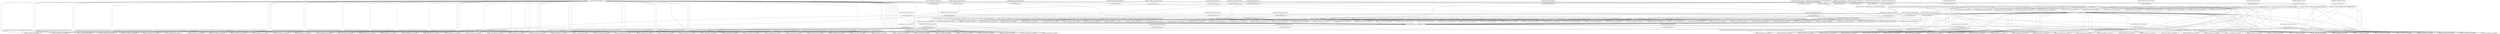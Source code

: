 digraph G {
	1 [label="1:execCode('157.159.68.125',someUser):0",shape=diamond];
	2 [label="2:RULE 2 (remote exploit of a server program):0",shape=ellipse];
	3 [label="3:netAccess('157.159.68.125',tcp,'0'):0",shape=diamond];
	4 [label="4:RULE 5 (multi-hop access):0",shape=ellipse];
	5 [label="5:hacl('157.159.68.75','157.159.68.125',tcp,'0'):1",shape=box];
	6 [label="6:execCode('157.159.68.75',someUser):0",shape=diamond];
	7 [label="7:RULE 2 (remote exploit of a server program):0",shape=ellipse];
	8 [label="8:netAccess('157.159.68.75',tcp,'0'):0",shape=diamond];
	9 [label="9:RULE 5 (multi-hop access):0",shape=ellipse];
	10 [label="10:hacl('157.159.68.125','157.159.68.75',tcp,'0'):1",shape=box];
	11 [label="11:RULE 5 (multi-hop access):0",shape=ellipse];
	12 [label="12:hacl('157.159.68.97','157.159.68.75',tcp,'0'):1",shape=box];
	13 [label="13:execCode('157.159.68.97',someUser):0",shape=diamond];
	14 [label="14:RULE 2 (remote exploit of a server program):0",shape=ellipse];
	15 [label="15:netAccess('157.159.68.97',tcp,'0'):0",shape=diamond];
	16 [label="16:RULE 5 (multi-hop access):0",shape=ellipse];
	17 [label="17:hacl('157.159.68.125','157.159.68.97',tcp,'0'):1",shape=box];
	18 [label="18:RULE 5 (multi-hop access):0",shape=ellipse];
	19 [label="19:hacl('157.159.68.75','157.159.68.97',tcp,'0'):1",shape=box];
	20 [label="20:RULE 6 (direct network access):0",shape=ellipse];
	21 [label="21:hacl(internet,'157.159.68.97',tcp,'0'):1",shape=box];
	22 [label="22:attackerLocated(internet):1",shape=box];
	23 [label="23:networkServiceInfo('157.159.68.97','windows remote_desktop_protocol',tcp,'0',someUser):1",shape=box];
	24 [label="24:vulExists('157.159.68.97','CVE-2012-0002','windows remote_desktop_protocol',remoteExploit,privEscalation):1",shape=box];
	25 [label="25:RULE 2 (remote exploit of a server program):0",shape=ellipse];
	26 [label="26:vulExists('157.159.68.97','CVE-2012-0152','windows remote_desktop_protocol',remoteExploit,privEscalation):1",shape=box];
	27 [label="27:RULE 2 (remote exploit of a server program):0",shape=ellipse];
	28 [label="28:vulExists('157.159.68.97','CVE-2019-0708','windows remote_desktop_protocol',remoteExploit,privEscalation):1",shape=box];
	29 [label="29:RULE 2 (remote exploit of a server program):0",shape=ellipse];
	30 [label="30:vulExists('157.159.68.97','CVE-XXXX-XXXX','windows remote_desktop_protocol',remoteExploit,privEscalation):1",shape=box];
	31 [label="31:RULE 2 (remote exploit of a server program):0",shape=ellipse];
	32 [label="32:networkServiceInfo('157.159.68.97','windows samba',tcp,'0',someUser):1",shape=box];
	33 [label="33:vulExists('157.159.68.97','CVE-XXXX-XXXX','windows samba',remoteExploit,privEscalation):1",shape=box];
	34 [label="34:RULE 2 (remote exploit of a server program):0",shape=ellipse];
	35 [label="35:networkServiceInfo('157.159.68.97',windows,tcp,'0',someUser):1",shape=box];
	36 [label="36:vulExists('157.159.68.97','CVE-2011-0657',windows,remoteExploit,privEscalation):1",shape=box];
	37 [label="37:RULE 2 (remote exploit of a server program):0",shape=ellipse];
	38 [label="38:vulExists('157.159.68.97','CVE-2017-0143',windows,remoteExploit,privEscalation):1",shape=box];
	39 [label="39:RULE 2 (remote exploit of a server program):0",shape=ellipse];
	40 [label="40:vulExists('157.159.68.97','CVE-2017-0144',windows,remoteExploit,privEscalation):1",shape=box];
	41 [label="41:RULE 2 (remote exploit of a server program):0",shape=ellipse];
	42 [label="42:vulExists('157.159.68.97','CVE-2017-0145',windows,remoteExploit,privEscalation):1",shape=box];
	43 [label="43:RULE 2 (remote exploit of a server program):0",shape=ellipse];
	44 [label="44:vulExists('157.159.68.97','CVE-2017-0146',windows,remoteExploit,privEscalation):1",shape=box];
	45 [label="45:RULE 2 (remote exploit of a server program):0",shape=ellipse];
	46 [label="46:vulExists('157.159.68.97','CVE-2017-0147',windows,remoteExploit,privEscalation):1",shape=box];
	47 [label="47:RULE 2 (remote exploit of a server program):0",shape=ellipse];
	48 [label="48:vulExists('157.159.68.97','CVE-2017-0148',windows,remoteExploit,privEscalation):1",shape=box];
	49 [label="49:RULE 2 (remote exploit of a server program):0",shape=ellipse];
	50 [label="50:vulExists('157.159.68.97','CVE-XXXX-XXXX',windows,remoteExploit,privEscalation):1",shape=box];
	51 [label="51:RULE 2 (remote exploit of a server program):0",shape=ellipse];
	52 [label="52:netAccess('157.159.68.97',tcp,'3389'):0",shape=diamond];
	53 [label="53:RULE 5 (multi-hop access):0",shape=ellipse];
	54 [label="54:hacl('157.159.68.125','157.159.68.97',tcp,'3389'):1",shape=box];
	55 [label="55:RULE 5 (multi-hop access):0",shape=ellipse];
	56 [label="56:hacl('157.159.68.75','157.159.68.97',tcp,'3389'):1",shape=box];
	57 [label="57:RULE 6 (direct network access):0",shape=ellipse];
	58 [label="58:hacl(internet,'157.159.68.97',tcp,'3389'):1",shape=box];
	59 [label="59:networkServiceInfo('157.159.68.97','remote_desktop_connection windows_terminal_services_using_rdp',tcp,'3389',someUser):1",shape=box];
	60 [label="60:vulExists('157.159.68.97','CVE-2005-1794','remote_desktop_connection windows_terminal_services_using_rdp',remoteExploit,privEscalation):1",shape=box];
	61 [label="61:RULE 2 (remote exploit of a server program):0",shape=ellipse];
	62 [label="62:networkServiceInfo('157.159.68.97','windows remote_desktop_protocol',tcp,'3389',someUser):1",shape=box];
	63 [label="63:RULE 2 (remote exploit of a server program):0",shape=ellipse];
	64 [label="64:RULE 2 (remote exploit of a server program):0",shape=ellipse];
	65 [label="65:RULE 2 (remote exploit of a server program):0",shape=ellipse];
	66 [label="66:RULE 2 (remote exploit of a server program):0",shape=ellipse];
	67 [label="67:networkServiceInfo('157.159.68.97','windows samba',tcp,'3389',someUser):1",shape=box];
	68 [label="68:RULE 2 (remote exploit of a server program):0",shape=ellipse];
	69 [label="69:networkServiceInfo('157.159.68.97',windows,tcp,'3389',someUser):1",shape=box];
	70 [label="70:RULE 2 (remote exploit of a server program):0",shape=ellipse];
	71 [label="71:RULE 2 (remote exploit of a server program):0",shape=ellipse];
	72 [label="72:RULE 2 (remote exploit of a server program):0",shape=ellipse];
	73 [label="73:RULE 2 (remote exploit of a server program):0",shape=ellipse];
	74 [label="74:RULE 2 (remote exploit of a server program):0",shape=ellipse];
	75 [label="75:RULE 2 (remote exploit of a server program):0",shape=ellipse];
	76 [label="76:RULE 2 (remote exploit of a server program):0",shape=ellipse];
	77 [label="77:RULE 2 (remote exploit of a server program):0",shape=ellipse];
	78 [label="78:netAccess('157.159.68.97',tcp,'445'):0",shape=diamond];
	79 [label="79:RULE 5 (multi-hop access):0",shape=ellipse];
	80 [label="80:hacl('157.159.68.125','157.159.68.97',tcp,'445'):1",shape=box];
	81 [label="81:RULE 5 (multi-hop access):0",shape=ellipse];
	82 [label="82:hacl('157.159.68.75','157.159.68.97',tcp,'445'):1",shape=box];
	83 [label="83:RULE 6 (direct network access):0",shape=ellipse];
	84 [label="84:hacl(internet,'157.159.68.97',tcp,'445'):1",shape=box];
	85 [label="85:networkServiceInfo('157.159.68.97','windows remote_desktop_protocol',tcp,'445',someUser):1",shape=box];
	86 [label="86:RULE 2 (remote exploit of a server program):0",shape=ellipse];
	87 [label="87:RULE 2 (remote exploit of a server program):0",shape=ellipse];
	88 [label="88:RULE 2 (remote exploit of a server program):0",shape=ellipse];
	89 [label="89:RULE 2 (remote exploit of a server program):0",shape=ellipse];
	90 [label="90:networkServiceInfo('157.159.68.97','windows samba',tcp,'445',someUser):1",shape=box];
	91 [label="91:RULE 2 (remote exploit of a server program):0",shape=ellipse];
	92 [label="92:networkServiceInfo('157.159.68.97',windows,tcp,'445',someUser):1",shape=box];
	93 [label="93:RULE 2 (remote exploit of a server program):0",shape=ellipse];
	94 [label="94:RULE 2 (remote exploit of a server program):0",shape=ellipse];
	95 [label="95:RULE 2 (remote exploit of a server program):0",shape=ellipse];
	96 [label="96:RULE 2 (remote exploit of a server program):0",shape=ellipse];
	97 [label="97:RULE 2 (remote exploit of a server program):0",shape=ellipse];
	98 [label="98:RULE 2 (remote exploit of a server program):0",shape=ellipse];
	99 [label="99:RULE 2 (remote exploit of a server program):0",shape=ellipse];
	100 [label="100:RULE 2 (remote exploit of a server program):0",shape=ellipse];
	101 [label="101:netAccess('157.159.68.97',udp,'5355'):0",shape=diamond];
	102 [label="102:RULE 5 (multi-hop access):0",shape=ellipse];
	103 [label="103:hacl('157.159.68.125','157.159.68.97',udp,'5355'):1",shape=box];
	104 [label="104:RULE 5 (multi-hop access):0",shape=ellipse];
	105 [label="105:hacl('157.159.68.75','157.159.68.97',udp,'5355'):1",shape=box];
	106 [label="106:RULE 6 (direct network access):0",shape=ellipse];
	107 [label="107:hacl(internet,'157.159.68.97',udp,'5355'):1",shape=box];
	108 [label="108:networkServiceInfo('157.159.68.97',windows,udp,'5355',someUser):1",shape=box];
	109 [label="109:RULE 2 (remote exploit of a server program):0",shape=ellipse];
	110 [label="110:RULE 2 (remote exploit of a server program):0",shape=ellipse];
	111 [label="111:RULE 2 (remote exploit of a server program):0",shape=ellipse];
	112 [label="112:RULE 2 (remote exploit of a server program):0",shape=ellipse];
	113 [label="113:RULE 2 (remote exploit of a server program):0",shape=ellipse];
	114 [label="114:RULE 2 (remote exploit of a server program):0",shape=ellipse];
	115 [label="115:RULE 2 (remote exploit of a server program):0",shape=ellipse];
	116 [label="116:RULE 6 (direct network access):0",shape=ellipse];
	117 [label="117:hacl(internet,'157.159.68.75',tcp,'0'):1",shape=box];
	118 [label="118:networkServiceInfo('157.159.68.75','windows remote_desktop_protocol',tcp,'0',someUser):1",shape=box];
	119 [label="119:vulExists('157.159.68.75','CVE-2012-0002','windows remote_desktop_protocol',remoteExploit,privEscalation):1",shape=box];
	120 [label="120:RULE 2 (remote exploit of a server program):0",shape=ellipse];
	121 [label="121:vulExists('157.159.68.75','CVE-2012-0152','windows remote_desktop_protocol',remoteExploit,privEscalation):1",shape=box];
	122 [label="122:RULE 2 (remote exploit of a server program):0",shape=ellipse];
	123 [label="123:vulExists('157.159.68.75','CVE-2019-0708','windows remote_desktop_protocol',remoteExploit,privEscalation):1",shape=box];
	124 [label="124:RULE 2 (remote exploit of a server program):0",shape=ellipse];
	125 [label="125:vulExists('157.159.68.75','CVE-XXXX-XXXX','windows remote_desktop_protocol',remoteExploit,privEscalation):1",shape=box];
	126 [label="126:RULE 2 (remote exploit of a server program):0",shape=ellipse];
	127 [label="127:networkServiceInfo('157.159.68.75','windows samba',tcp,'0',someUser):1",shape=box];
	128 [label="128:vulExists('157.159.68.75','CVE-XXXX-XXXX','windows samba',remoteExploit,privEscalation):1",shape=box];
	129 [label="129:RULE 2 (remote exploit of a server program):0",shape=ellipse];
	130 [label="130:networkServiceInfo('157.159.68.75',windows,tcp,'0',someUser):1",shape=box];
	131 [label="131:vulExists('157.159.68.75','CVE-2011-0657',windows,remoteExploit,privEscalation):1",shape=box];
	132 [label="132:RULE 2 (remote exploit of a server program):0",shape=ellipse];
	133 [label="133:vulExists('157.159.68.75','CVE-2017-0143',windows,remoteExploit,privEscalation):1",shape=box];
	134 [label="134:RULE 2 (remote exploit of a server program):0",shape=ellipse];
	135 [label="135:vulExists('157.159.68.75','CVE-2017-0144',windows,remoteExploit,privEscalation):1",shape=box];
	136 [label="136:RULE 2 (remote exploit of a server program):0",shape=ellipse];
	137 [label="137:vulExists('157.159.68.75','CVE-2017-0145',windows,remoteExploit,privEscalation):1",shape=box];
	138 [label="138:RULE 2 (remote exploit of a server program):0",shape=ellipse];
	139 [label="139:vulExists('157.159.68.75','CVE-2017-0146',windows,remoteExploit,privEscalation):1",shape=box];
	140 [label="140:RULE 2 (remote exploit of a server program):0",shape=ellipse];
	141 [label="141:vulExists('157.159.68.75','CVE-2017-0147',windows,remoteExploit,privEscalation):1",shape=box];
	142 [label="142:RULE 2 (remote exploit of a server program):0",shape=ellipse];
	143 [label="143:vulExists('157.159.68.75','CVE-2017-0148',windows,remoteExploit,privEscalation):1",shape=box];
	144 [label="144:RULE 2 (remote exploit of a server program):0",shape=ellipse];
	145 [label="145:vulExists('157.159.68.75','CVE-XXXX-XXXX',windows,remoteExploit,privEscalation):1",shape=box];
	146 [label="146:RULE 2 (remote exploit of a server program):0",shape=ellipse];
	147 [label="147:netAccess('157.159.68.75',tcp,'3389'):0",shape=diamond];
	148 [label="148:RULE 5 (multi-hop access):0",shape=ellipse];
	149 [label="149:hacl('157.159.68.125','157.159.68.75',tcp,'3389'):1",shape=box];
	150 [label="150:RULE 5 (multi-hop access):0",shape=ellipse];
	151 [label="151:hacl('157.159.68.97','157.159.68.75',tcp,'3389'):1",shape=box];
	152 [label="152:RULE 6 (direct network access):0",shape=ellipse];
	153 [label="153:hacl(internet,'157.159.68.75',tcp,'3389'):1",shape=box];
	154 [label="154:networkServiceInfo('157.159.68.75','remote_desktop_connection windows_terminal_services_using_rdp',tcp,'3389',someUser):1",shape=box];
	155 [label="155:vulExists('157.159.68.75','CVE-2005-1794','remote_desktop_connection windows_terminal_services_using_rdp',remoteExploit,privEscalation):1",shape=box];
	156 [label="156:RULE 2 (remote exploit of a server program):0",shape=ellipse];
	157 [label="157:networkServiceInfo('157.159.68.75','windows remote_desktop_protocol',tcp,'3389',someUser):1",shape=box];
	158 [label="158:RULE 2 (remote exploit of a server program):0",shape=ellipse];
	159 [label="159:RULE 2 (remote exploit of a server program):0",shape=ellipse];
	160 [label="160:RULE 2 (remote exploit of a server program):0",shape=ellipse];
	161 [label="161:RULE 2 (remote exploit of a server program):0",shape=ellipse];
	162 [label="162:networkServiceInfo('157.159.68.75','windows samba',tcp,'3389',someUser):1",shape=box];
	163 [label="163:RULE 2 (remote exploit of a server program):0",shape=ellipse];
	164 [label="164:networkServiceInfo('157.159.68.75',windows,tcp,'3389',someUser):1",shape=box];
	165 [label="165:RULE 2 (remote exploit of a server program):0",shape=ellipse];
	166 [label="166:RULE 2 (remote exploit of a server program):0",shape=ellipse];
	167 [label="167:RULE 2 (remote exploit of a server program):0",shape=ellipse];
	168 [label="168:RULE 2 (remote exploit of a server program):0",shape=ellipse];
	169 [label="169:RULE 2 (remote exploit of a server program):0",shape=ellipse];
	170 [label="170:RULE 2 (remote exploit of a server program):0",shape=ellipse];
	171 [label="171:RULE 2 (remote exploit of a server program):0",shape=ellipse];
	172 [label="172:RULE 2 (remote exploit of a server program):0",shape=ellipse];
	173 [label="173:netAccess('157.159.68.75',tcp,'445'):0",shape=diamond];
	174 [label="174:RULE 5 (multi-hop access):0",shape=ellipse];
	175 [label="175:hacl('157.159.68.125','157.159.68.75',tcp,'445'):1",shape=box];
	176 [label="176:RULE 5 (multi-hop access):0",shape=ellipse];
	177 [label="177:hacl('157.159.68.97','157.159.68.75',tcp,'445'):1",shape=box];
	178 [label="178:RULE 6 (direct network access):0",shape=ellipse];
	179 [label="179:hacl(internet,'157.159.68.75',tcp,'445'):1",shape=box];
	180 [label="180:networkServiceInfo('157.159.68.75','windows remote_desktop_protocol',tcp,'445',someUser):1",shape=box];
	181 [label="181:RULE 2 (remote exploit of a server program):0",shape=ellipse];
	182 [label="182:RULE 2 (remote exploit of a server program):0",shape=ellipse];
	183 [label="183:RULE 2 (remote exploit of a server program):0",shape=ellipse];
	184 [label="184:RULE 2 (remote exploit of a server program):0",shape=ellipse];
	185 [label="185:networkServiceInfo('157.159.68.75','windows samba',tcp,'445',someUser):1",shape=box];
	186 [label="186:RULE 2 (remote exploit of a server program):0",shape=ellipse];
	187 [label="187:networkServiceInfo('157.159.68.75',windows,tcp,'445',someUser):1",shape=box];
	188 [label="188:RULE 2 (remote exploit of a server program):0",shape=ellipse];
	189 [label="189:RULE 2 (remote exploit of a server program):0",shape=ellipse];
	190 [label="190:RULE 2 (remote exploit of a server program):0",shape=ellipse];
	191 [label="191:RULE 2 (remote exploit of a server program):0",shape=ellipse];
	192 [label="192:RULE 2 (remote exploit of a server program):0",shape=ellipse];
	193 [label="193:RULE 2 (remote exploit of a server program):0",shape=ellipse];
	194 [label="194:RULE 2 (remote exploit of a server program):0",shape=ellipse];
	195 [label="195:RULE 2 (remote exploit of a server program):0",shape=ellipse];
	196 [label="196:netAccess('157.159.68.75',udp,'5355'):0",shape=diamond];
	197 [label="197:RULE 5 (multi-hop access):0",shape=ellipse];
	198 [label="198:hacl('157.159.68.125','157.159.68.75',udp,'5355'):1",shape=box];
	199 [label="199:RULE 5 (multi-hop access):0",shape=ellipse];
	200 [label="200:hacl('157.159.68.97','157.159.68.75',udp,'5355'):1",shape=box];
	201 [label="201:RULE 6 (direct network access):0",shape=ellipse];
	202 [label="202:hacl(internet,'157.159.68.75',udp,'5355'):1",shape=box];
	203 [label="203:networkServiceInfo('157.159.68.75',windows,udp,'5355',someUser):1",shape=box];
	204 [label="204:RULE 2 (remote exploit of a server program):0",shape=ellipse];
	205 [label="205:RULE 2 (remote exploit of a server program):0",shape=ellipse];
	206 [label="206:RULE 2 (remote exploit of a server program):0",shape=ellipse];
	207 [label="207:RULE 2 (remote exploit of a server program):0",shape=ellipse];
	208 [label="208:RULE 2 (remote exploit of a server program):0",shape=ellipse];
	209 [label="209:RULE 2 (remote exploit of a server program):0",shape=ellipse];
	210 [label="210:RULE 2 (remote exploit of a server program):0",shape=ellipse];
	211 [label="211:RULE 5 (multi-hop access):0",shape=ellipse];
	212 [label="212:hacl('157.159.68.97','157.159.68.125',tcp,'0'):1",shape=box];
	213 [label="213:RULE 6 (direct network access):0",shape=ellipse];
	214 [label="214:hacl(internet,'157.159.68.125',tcp,'0'):1",shape=box];
	215 [label="215:networkServiceInfo('157.159.68.125','windows remote_desktop_protocol',tcp,'0',someUser):1",shape=box];
	216 [label="216:vulExists('157.159.68.125','CVE-2012-0002','windows remote_desktop_protocol',remoteExploit,privEscalation):1",shape=box];
	217 [label="217:RULE 2 (remote exploit of a server program):0",shape=ellipse];
	218 [label="218:vulExists('157.159.68.125','CVE-2012-0152','windows remote_desktop_protocol',remoteExploit,privEscalation):1",shape=box];
	219 [label="219:RULE 2 (remote exploit of a server program):0",shape=ellipse];
	220 [label="220:vulExists('157.159.68.125','CVE-2019-0708','windows remote_desktop_protocol',remoteExploit,privEscalation):1",shape=box];
	221 [label="221:RULE 2 (remote exploit of a server program):0",shape=ellipse];
	222 [label="222:vulExists('157.159.68.125','CVE-XXXX-XXXX','windows remote_desktop_protocol',remoteExploit,privEscalation):1",shape=box];
	223 [label="223:RULE 2 (remote exploit of a server program):0",shape=ellipse];
	224 [label="224:networkServiceInfo('157.159.68.125','windows samba',tcp,'0',someUser):1",shape=box];
	225 [label="225:vulExists('157.159.68.125','CVE-XXXX-XXXX','windows samba',remoteExploit,privEscalation):1",shape=box];
	226 [label="226:RULE 2 (remote exploit of a server program):0",shape=ellipse];
	227 [label="227:networkServiceInfo('157.159.68.125',windows,tcp,'0',someUser):1",shape=box];
	228 [label="228:vulExists('157.159.68.125','CVE-2011-0657',windows,remoteExploit,privEscalation):1",shape=box];
	229 [label="229:RULE 2 (remote exploit of a server program):0",shape=ellipse];
	230 [label="230:vulExists('157.159.68.125','CVE-2017-0143',windows,remoteExploit,privEscalation):1",shape=box];
	231 [label="231:RULE 2 (remote exploit of a server program):0",shape=ellipse];
	232 [label="232:vulExists('157.159.68.125','CVE-2017-0144',windows,remoteExploit,privEscalation):1",shape=box];
	233 [label="233:RULE 2 (remote exploit of a server program):0",shape=ellipse];
	234 [label="234:vulExists('157.159.68.125','CVE-2017-0145',windows,remoteExploit,privEscalation):1",shape=box];
	235 [label="235:RULE 2 (remote exploit of a server program):0",shape=ellipse];
	236 [label="236:vulExists('157.159.68.125','CVE-2017-0146',windows,remoteExploit,privEscalation):1",shape=box];
	237 [label="237:RULE 2 (remote exploit of a server program):0",shape=ellipse];
	238 [label="238:vulExists('157.159.68.125','CVE-2017-0147',windows,remoteExploit,privEscalation):1",shape=box];
	239 [label="239:RULE 2 (remote exploit of a server program):0",shape=ellipse];
	240 [label="240:vulExists('157.159.68.125','CVE-2017-0148',windows,remoteExploit,privEscalation):1",shape=box];
	241 [label="241:RULE 2 (remote exploit of a server program):0",shape=ellipse];
	242 [label="242:vulExists('157.159.68.125','CVE-XXXX-XXXX',windows,remoteExploit,privEscalation):1",shape=box];
	243 [label="243:RULE 2 (remote exploit of a server program):0",shape=ellipse];
	244 [label="244:netAccess('157.159.68.125',tcp,'3389'):0",shape=diamond];
	245 [label="245:RULE 5 (multi-hop access):0",shape=ellipse];
	246 [label="246:hacl('157.159.68.75','157.159.68.125',tcp,'3389'):1",shape=box];
	247 [label="247:RULE 5 (multi-hop access):0",shape=ellipse];
	248 [label="248:hacl('157.159.68.97','157.159.68.125',tcp,'3389'):1",shape=box];
	249 [label="249:RULE 6 (direct network access):0",shape=ellipse];
	250 [label="250:hacl(internet,'157.159.68.125',tcp,'3389'):1",shape=box];
	251 [label="251:networkServiceInfo('157.159.68.125','remote_desktop_connection windows_terminal_services_using_rdp',tcp,'3389',someUser):1",shape=box];
	252 [label="252:vulExists('157.159.68.125','CVE-2005-1794','remote_desktop_connection windows_terminal_services_using_rdp',remoteExploit,privEscalation):1",shape=box];
	253 [label="253:RULE 2 (remote exploit of a server program):0",shape=ellipse];
	254 [label="254:networkServiceInfo('157.159.68.125','windows remote_desktop_protocol',tcp,'3389',someUser):1",shape=box];
	255 [label="255:RULE 2 (remote exploit of a server program):0",shape=ellipse];
	256 [label="256:RULE 2 (remote exploit of a server program):0",shape=ellipse];
	257 [label="257:RULE 2 (remote exploit of a server program):0",shape=ellipse];
	258 [label="258:RULE 2 (remote exploit of a server program):0",shape=ellipse];
	259 [label="259:networkServiceInfo('157.159.68.125','windows samba',tcp,'3389',someUser):1",shape=box];
	260 [label="260:RULE 2 (remote exploit of a server program):0",shape=ellipse];
	261 [label="261:networkServiceInfo('157.159.68.125',windows,tcp,'3389',someUser):1",shape=box];
	262 [label="262:RULE 2 (remote exploit of a server program):0",shape=ellipse];
	263 [label="263:RULE 2 (remote exploit of a server program):0",shape=ellipse];
	264 [label="264:RULE 2 (remote exploit of a server program):0",shape=ellipse];
	265 [label="265:RULE 2 (remote exploit of a server program):0",shape=ellipse];
	266 [label="266:RULE 2 (remote exploit of a server program):0",shape=ellipse];
	267 [label="267:RULE 2 (remote exploit of a server program):0",shape=ellipse];
	268 [label="268:RULE 2 (remote exploit of a server program):0",shape=ellipse];
	269 [label="269:RULE 2 (remote exploit of a server program):0",shape=ellipse];
	270 [label="270:netAccess('157.159.68.125',tcp,'445'):0",shape=diamond];
	271 [label="271:RULE 5 (multi-hop access):0",shape=ellipse];
	272 [label="272:hacl('157.159.68.75','157.159.68.125',tcp,'445'):1",shape=box];
	273 [label="273:RULE 5 (multi-hop access):0",shape=ellipse];
	274 [label="274:hacl('157.159.68.97','157.159.68.125',tcp,'445'):1",shape=box];
	275 [label="275:RULE 6 (direct network access):0",shape=ellipse];
	276 [label="276:hacl(internet,'157.159.68.125',tcp,'445'):1",shape=box];
	277 [label="277:networkServiceInfo('157.159.68.125','windows remote_desktop_protocol',tcp,'445',someUser):1",shape=box];
	278 [label="278:RULE 2 (remote exploit of a server program):0",shape=ellipse];
	279 [label="279:RULE 2 (remote exploit of a server program):0",shape=ellipse];
	280 [label="280:RULE 2 (remote exploit of a server program):0",shape=ellipse];
	281 [label="281:RULE 2 (remote exploit of a server program):0",shape=ellipse];
	282 [label="282:networkServiceInfo('157.159.68.125','windows samba',tcp,'445',someUser):1",shape=box];
	283 [label="283:RULE 2 (remote exploit of a server program):0",shape=ellipse];
	284 [label="284:networkServiceInfo('157.159.68.125',windows,tcp,'445',someUser):1",shape=box];
	285 [label="285:RULE 2 (remote exploit of a server program):0",shape=ellipse];
	286 [label="286:RULE 2 (remote exploit of a server program):0",shape=ellipse];
	287 [label="287:RULE 2 (remote exploit of a server program):0",shape=ellipse];
	288 [label="288:RULE 2 (remote exploit of a server program):0",shape=ellipse];
	289 [label="289:RULE 2 (remote exploit of a server program):0",shape=ellipse];
	290 [label="290:RULE 2 (remote exploit of a server program):0",shape=ellipse];
	291 [label="291:RULE 2 (remote exploit of a server program):0",shape=ellipse];
	292 [label="292:RULE 2 (remote exploit of a server program):0",shape=ellipse];
	293 [label="293:netAccess('157.159.68.125',udp,'5355'):0",shape=diamond];
	294 [label="294:RULE 5 (multi-hop access):0",shape=ellipse];
	295 [label="295:hacl('157.159.68.75','157.159.68.125',udp,'5355'):1",shape=box];
	296 [label="296:RULE 5 (multi-hop access):0",shape=ellipse];
	297 [label="297:hacl('157.159.68.97','157.159.68.125',udp,'5355'):1",shape=box];
	298 [label="298:RULE 6 (direct network access):0",shape=ellipse];
	299 [label="299:hacl(internet,'157.159.68.125',udp,'5355'):1",shape=box];
	300 [label="300:networkServiceInfo('157.159.68.125',windows,udp,'5355',someUser):1",shape=box];
	301 [label="301:RULE 2 (remote exploit of a server program):0",shape=ellipse];
	302 [label="302:RULE 2 (remote exploit of a server program):0",shape=ellipse];
	303 [label="303:RULE 2 (remote exploit of a server program):0",shape=ellipse];
	304 [label="304:RULE 2 (remote exploit of a server program):0",shape=ellipse];
	305 [label="305:RULE 2 (remote exploit of a server program):0",shape=ellipse];
	306 [label="306:RULE 2 (remote exploit of a server program):0",shape=ellipse];
	307 [label="307:RULE 2 (remote exploit of a server program):0",shape=ellipse];
	5 -> 	4;
	10 -> 	9;
	1 -> 	9;
	9 -> 	8;
	12 -> 	11;
	17 -> 	16;
	1 -> 	16;
	16 -> 	15;
	19 -> 	18;
	6 -> 	18;
	18 -> 	15;
	21 -> 	20;
	22 -> 	20;
	20 -> 	15;
	15 -> 	14;
	23 -> 	14;
	24 -> 	14;
	14 -> 	13;
	15 -> 	25;
	23 -> 	25;
	26 -> 	25;
	25 -> 	13;
	15 -> 	27;
	23 -> 	27;
	28 -> 	27;
	27 -> 	13;
	15 -> 	29;
	23 -> 	29;
	30 -> 	29;
	29 -> 	13;
	15 -> 	31;
	32 -> 	31;
	33 -> 	31;
	31 -> 	13;
	15 -> 	34;
	35 -> 	34;
	36 -> 	34;
	34 -> 	13;
	15 -> 	37;
	35 -> 	37;
	38 -> 	37;
	37 -> 	13;
	15 -> 	39;
	35 -> 	39;
	40 -> 	39;
	39 -> 	13;
	15 -> 	41;
	35 -> 	41;
	42 -> 	41;
	41 -> 	13;
	15 -> 	43;
	35 -> 	43;
	44 -> 	43;
	43 -> 	13;
	15 -> 	45;
	35 -> 	45;
	46 -> 	45;
	45 -> 	13;
	15 -> 	47;
	35 -> 	47;
	48 -> 	47;
	47 -> 	13;
	15 -> 	49;
	35 -> 	49;
	50 -> 	49;
	49 -> 	13;
	54 -> 	53;
	1 -> 	53;
	53 -> 	52;
	56 -> 	55;
	6 -> 	55;
	55 -> 	52;
	58 -> 	57;
	22 -> 	57;
	57 -> 	52;
	52 -> 	51;
	59 -> 	51;
	60 -> 	51;
	51 -> 	13;
	52 -> 	61;
	62 -> 	61;
	24 -> 	61;
	61 -> 	13;
	52 -> 	63;
	62 -> 	63;
	26 -> 	63;
	63 -> 	13;
	52 -> 	64;
	62 -> 	64;
	28 -> 	64;
	64 -> 	13;
	52 -> 	65;
	62 -> 	65;
	30 -> 	65;
	65 -> 	13;
	52 -> 	66;
	67 -> 	66;
	33 -> 	66;
	66 -> 	13;
	52 -> 	68;
	69 -> 	68;
	36 -> 	68;
	68 -> 	13;
	52 -> 	70;
	69 -> 	70;
	38 -> 	70;
	70 -> 	13;
	52 -> 	71;
	69 -> 	71;
	40 -> 	71;
	71 -> 	13;
	52 -> 	72;
	69 -> 	72;
	42 -> 	72;
	72 -> 	13;
	52 -> 	73;
	69 -> 	73;
	44 -> 	73;
	73 -> 	13;
	52 -> 	74;
	69 -> 	74;
	46 -> 	74;
	74 -> 	13;
	52 -> 	75;
	69 -> 	75;
	48 -> 	75;
	75 -> 	13;
	52 -> 	76;
	69 -> 	76;
	50 -> 	76;
	76 -> 	13;
	80 -> 	79;
	1 -> 	79;
	79 -> 	78;
	82 -> 	81;
	6 -> 	81;
	81 -> 	78;
	84 -> 	83;
	22 -> 	83;
	83 -> 	78;
	78 -> 	77;
	85 -> 	77;
	24 -> 	77;
	77 -> 	13;
	78 -> 	86;
	85 -> 	86;
	26 -> 	86;
	86 -> 	13;
	78 -> 	87;
	85 -> 	87;
	28 -> 	87;
	87 -> 	13;
	78 -> 	88;
	85 -> 	88;
	30 -> 	88;
	88 -> 	13;
	78 -> 	89;
	90 -> 	89;
	33 -> 	89;
	89 -> 	13;
	78 -> 	91;
	92 -> 	91;
	36 -> 	91;
	91 -> 	13;
	78 -> 	93;
	92 -> 	93;
	38 -> 	93;
	93 -> 	13;
	78 -> 	94;
	92 -> 	94;
	40 -> 	94;
	94 -> 	13;
	78 -> 	95;
	92 -> 	95;
	42 -> 	95;
	95 -> 	13;
	78 -> 	96;
	92 -> 	96;
	44 -> 	96;
	96 -> 	13;
	78 -> 	97;
	92 -> 	97;
	46 -> 	97;
	97 -> 	13;
	78 -> 	98;
	92 -> 	98;
	48 -> 	98;
	98 -> 	13;
	78 -> 	99;
	92 -> 	99;
	50 -> 	99;
	99 -> 	13;
	103 -> 	102;
	1 -> 	102;
	102 -> 	101;
	105 -> 	104;
	6 -> 	104;
	104 -> 	101;
	107 -> 	106;
	22 -> 	106;
	106 -> 	101;
	101 -> 	100;
	108 -> 	100;
	36 -> 	100;
	100 -> 	13;
	101 -> 	109;
	108 -> 	109;
	38 -> 	109;
	109 -> 	13;
	101 -> 	110;
	108 -> 	110;
	40 -> 	110;
	110 -> 	13;
	101 -> 	111;
	108 -> 	111;
	42 -> 	111;
	111 -> 	13;
	101 -> 	112;
	108 -> 	112;
	44 -> 	112;
	112 -> 	13;
	101 -> 	113;
	108 -> 	113;
	46 -> 	113;
	113 -> 	13;
	101 -> 	114;
	108 -> 	114;
	48 -> 	114;
	114 -> 	13;
	101 -> 	115;
	108 -> 	115;
	50 -> 	115;
	115 -> 	13;
	13 -> 	11;
	11 -> 	8;
	117 -> 	116;
	22 -> 	116;
	116 -> 	8;
	8 -> 	7;
	118 -> 	7;
	119 -> 	7;
	7 -> 	6;
	8 -> 	120;
	118 -> 	120;
	121 -> 	120;
	120 -> 	6;
	8 -> 	122;
	118 -> 	122;
	123 -> 	122;
	122 -> 	6;
	8 -> 	124;
	118 -> 	124;
	125 -> 	124;
	124 -> 	6;
	8 -> 	126;
	127 -> 	126;
	128 -> 	126;
	126 -> 	6;
	8 -> 	129;
	130 -> 	129;
	131 -> 	129;
	129 -> 	6;
	8 -> 	132;
	130 -> 	132;
	133 -> 	132;
	132 -> 	6;
	8 -> 	134;
	130 -> 	134;
	135 -> 	134;
	134 -> 	6;
	8 -> 	136;
	130 -> 	136;
	137 -> 	136;
	136 -> 	6;
	8 -> 	138;
	130 -> 	138;
	139 -> 	138;
	138 -> 	6;
	8 -> 	140;
	130 -> 	140;
	141 -> 	140;
	140 -> 	6;
	8 -> 	142;
	130 -> 	142;
	143 -> 	142;
	142 -> 	6;
	8 -> 	144;
	130 -> 	144;
	145 -> 	144;
	144 -> 	6;
	149 -> 	148;
	1 -> 	148;
	148 -> 	147;
	151 -> 	150;
	13 -> 	150;
	150 -> 	147;
	153 -> 	152;
	22 -> 	152;
	152 -> 	147;
	147 -> 	146;
	154 -> 	146;
	155 -> 	146;
	146 -> 	6;
	147 -> 	156;
	157 -> 	156;
	119 -> 	156;
	156 -> 	6;
	147 -> 	158;
	157 -> 	158;
	121 -> 	158;
	158 -> 	6;
	147 -> 	159;
	157 -> 	159;
	123 -> 	159;
	159 -> 	6;
	147 -> 	160;
	157 -> 	160;
	125 -> 	160;
	160 -> 	6;
	147 -> 	161;
	162 -> 	161;
	128 -> 	161;
	161 -> 	6;
	147 -> 	163;
	164 -> 	163;
	131 -> 	163;
	163 -> 	6;
	147 -> 	165;
	164 -> 	165;
	133 -> 	165;
	165 -> 	6;
	147 -> 	166;
	164 -> 	166;
	135 -> 	166;
	166 -> 	6;
	147 -> 	167;
	164 -> 	167;
	137 -> 	167;
	167 -> 	6;
	147 -> 	168;
	164 -> 	168;
	139 -> 	168;
	168 -> 	6;
	147 -> 	169;
	164 -> 	169;
	141 -> 	169;
	169 -> 	6;
	147 -> 	170;
	164 -> 	170;
	143 -> 	170;
	170 -> 	6;
	147 -> 	171;
	164 -> 	171;
	145 -> 	171;
	171 -> 	6;
	175 -> 	174;
	1 -> 	174;
	174 -> 	173;
	177 -> 	176;
	13 -> 	176;
	176 -> 	173;
	179 -> 	178;
	22 -> 	178;
	178 -> 	173;
	173 -> 	172;
	180 -> 	172;
	119 -> 	172;
	172 -> 	6;
	173 -> 	181;
	180 -> 	181;
	121 -> 	181;
	181 -> 	6;
	173 -> 	182;
	180 -> 	182;
	123 -> 	182;
	182 -> 	6;
	173 -> 	183;
	180 -> 	183;
	125 -> 	183;
	183 -> 	6;
	173 -> 	184;
	185 -> 	184;
	128 -> 	184;
	184 -> 	6;
	173 -> 	186;
	187 -> 	186;
	131 -> 	186;
	186 -> 	6;
	173 -> 	188;
	187 -> 	188;
	133 -> 	188;
	188 -> 	6;
	173 -> 	189;
	187 -> 	189;
	135 -> 	189;
	189 -> 	6;
	173 -> 	190;
	187 -> 	190;
	137 -> 	190;
	190 -> 	6;
	173 -> 	191;
	187 -> 	191;
	139 -> 	191;
	191 -> 	6;
	173 -> 	192;
	187 -> 	192;
	141 -> 	192;
	192 -> 	6;
	173 -> 	193;
	187 -> 	193;
	143 -> 	193;
	193 -> 	6;
	173 -> 	194;
	187 -> 	194;
	145 -> 	194;
	194 -> 	6;
	198 -> 	197;
	1 -> 	197;
	197 -> 	196;
	200 -> 	199;
	13 -> 	199;
	199 -> 	196;
	202 -> 	201;
	22 -> 	201;
	201 -> 	196;
	196 -> 	195;
	203 -> 	195;
	131 -> 	195;
	195 -> 	6;
	196 -> 	204;
	203 -> 	204;
	133 -> 	204;
	204 -> 	6;
	196 -> 	205;
	203 -> 	205;
	135 -> 	205;
	205 -> 	6;
	196 -> 	206;
	203 -> 	206;
	137 -> 	206;
	206 -> 	6;
	196 -> 	207;
	203 -> 	207;
	139 -> 	207;
	207 -> 	6;
	196 -> 	208;
	203 -> 	208;
	141 -> 	208;
	208 -> 	6;
	196 -> 	209;
	203 -> 	209;
	143 -> 	209;
	209 -> 	6;
	196 -> 	210;
	203 -> 	210;
	145 -> 	210;
	210 -> 	6;
	6 -> 	4;
	4 -> 	3;
	212 -> 	211;
	13 -> 	211;
	211 -> 	3;
	214 -> 	213;
	22 -> 	213;
	213 -> 	3;
	3 -> 	2;
	215 -> 	2;
	216 -> 	2;
	2 -> 	1;
	3 -> 	217;
	215 -> 	217;
	218 -> 	217;
	217 -> 	1;
	3 -> 	219;
	215 -> 	219;
	220 -> 	219;
	219 -> 	1;
	3 -> 	221;
	215 -> 	221;
	222 -> 	221;
	221 -> 	1;
	3 -> 	223;
	224 -> 	223;
	225 -> 	223;
	223 -> 	1;
	3 -> 	226;
	227 -> 	226;
	228 -> 	226;
	226 -> 	1;
	3 -> 	229;
	227 -> 	229;
	230 -> 	229;
	229 -> 	1;
	3 -> 	231;
	227 -> 	231;
	232 -> 	231;
	231 -> 	1;
	3 -> 	233;
	227 -> 	233;
	234 -> 	233;
	233 -> 	1;
	3 -> 	235;
	227 -> 	235;
	236 -> 	235;
	235 -> 	1;
	3 -> 	237;
	227 -> 	237;
	238 -> 	237;
	237 -> 	1;
	3 -> 	239;
	227 -> 	239;
	240 -> 	239;
	239 -> 	1;
	3 -> 	241;
	227 -> 	241;
	242 -> 	241;
	241 -> 	1;
	246 -> 	245;
	6 -> 	245;
	245 -> 	244;
	248 -> 	247;
	13 -> 	247;
	247 -> 	244;
	250 -> 	249;
	22 -> 	249;
	249 -> 	244;
	244 -> 	243;
	251 -> 	243;
	252 -> 	243;
	243 -> 	1;
	244 -> 	253;
	254 -> 	253;
	216 -> 	253;
	253 -> 	1;
	244 -> 	255;
	254 -> 	255;
	218 -> 	255;
	255 -> 	1;
	244 -> 	256;
	254 -> 	256;
	220 -> 	256;
	256 -> 	1;
	244 -> 	257;
	254 -> 	257;
	222 -> 	257;
	257 -> 	1;
	244 -> 	258;
	259 -> 	258;
	225 -> 	258;
	258 -> 	1;
	244 -> 	260;
	261 -> 	260;
	228 -> 	260;
	260 -> 	1;
	244 -> 	262;
	261 -> 	262;
	230 -> 	262;
	262 -> 	1;
	244 -> 	263;
	261 -> 	263;
	232 -> 	263;
	263 -> 	1;
	244 -> 	264;
	261 -> 	264;
	234 -> 	264;
	264 -> 	1;
	244 -> 	265;
	261 -> 	265;
	236 -> 	265;
	265 -> 	1;
	244 -> 	266;
	261 -> 	266;
	238 -> 	266;
	266 -> 	1;
	244 -> 	267;
	261 -> 	267;
	240 -> 	267;
	267 -> 	1;
	244 -> 	268;
	261 -> 	268;
	242 -> 	268;
	268 -> 	1;
	272 -> 	271;
	6 -> 	271;
	271 -> 	270;
	274 -> 	273;
	13 -> 	273;
	273 -> 	270;
	276 -> 	275;
	22 -> 	275;
	275 -> 	270;
	270 -> 	269;
	277 -> 	269;
	216 -> 	269;
	269 -> 	1;
	270 -> 	278;
	277 -> 	278;
	218 -> 	278;
	278 -> 	1;
	270 -> 	279;
	277 -> 	279;
	220 -> 	279;
	279 -> 	1;
	270 -> 	280;
	277 -> 	280;
	222 -> 	280;
	280 -> 	1;
	270 -> 	281;
	282 -> 	281;
	225 -> 	281;
	281 -> 	1;
	270 -> 	283;
	284 -> 	283;
	228 -> 	283;
	283 -> 	1;
	270 -> 	285;
	284 -> 	285;
	230 -> 	285;
	285 -> 	1;
	270 -> 	286;
	284 -> 	286;
	232 -> 	286;
	286 -> 	1;
	270 -> 	287;
	284 -> 	287;
	234 -> 	287;
	287 -> 	1;
	270 -> 	288;
	284 -> 	288;
	236 -> 	288;
	288 -> 	1;
	270 -> 	289;
	284 -> 	289;
	238 -> 	289;
	289 -> 	1;
	270 -> 	290;
	284 -> 	290;
	240 -> 	290;
	290 -> 	1;
	270 -> 	291;
	284 -> 	291;
	242 -> 	291;
	291 -> 	1;
	295 -> 	294;
	6 -> 	294;
	294 -> 	293;
	297 -> 	296;
	13 -> 	296;
	296 -> 	293;
	299 -> 	298;
	22 -> 	298;
	298 -> 	293;
	293 -> 	292;
	300 -> 	292;
	228 -> 	292;
	292 -> 	1;
	293 -> 	301;
	300 -> 	301;
	230 -> 	301;
	301 -> 	1;
	293 -> 	302;
	300 -> 	302;
	232 -> 	302;
	302 -> 	1;
	293 -> 	303;
	300 -> 	303;
	234 -> 	303;
	303 -> 	1;
	293 -> 	304;
	300 -> 	304;
	236 -> 	304;
	304 -> 	1;
	293 -> 	305;
	300 -> 	305;
	238 -> 	305;
	305 -> 	1;
	293 -> 	306;
	300 -> 	306;
	240 -> 	306;
	306 -> 	1;
	293 -> 	307;
	300 -> 	307;
	242 -> 	307;
	307 -> 	1;
}
